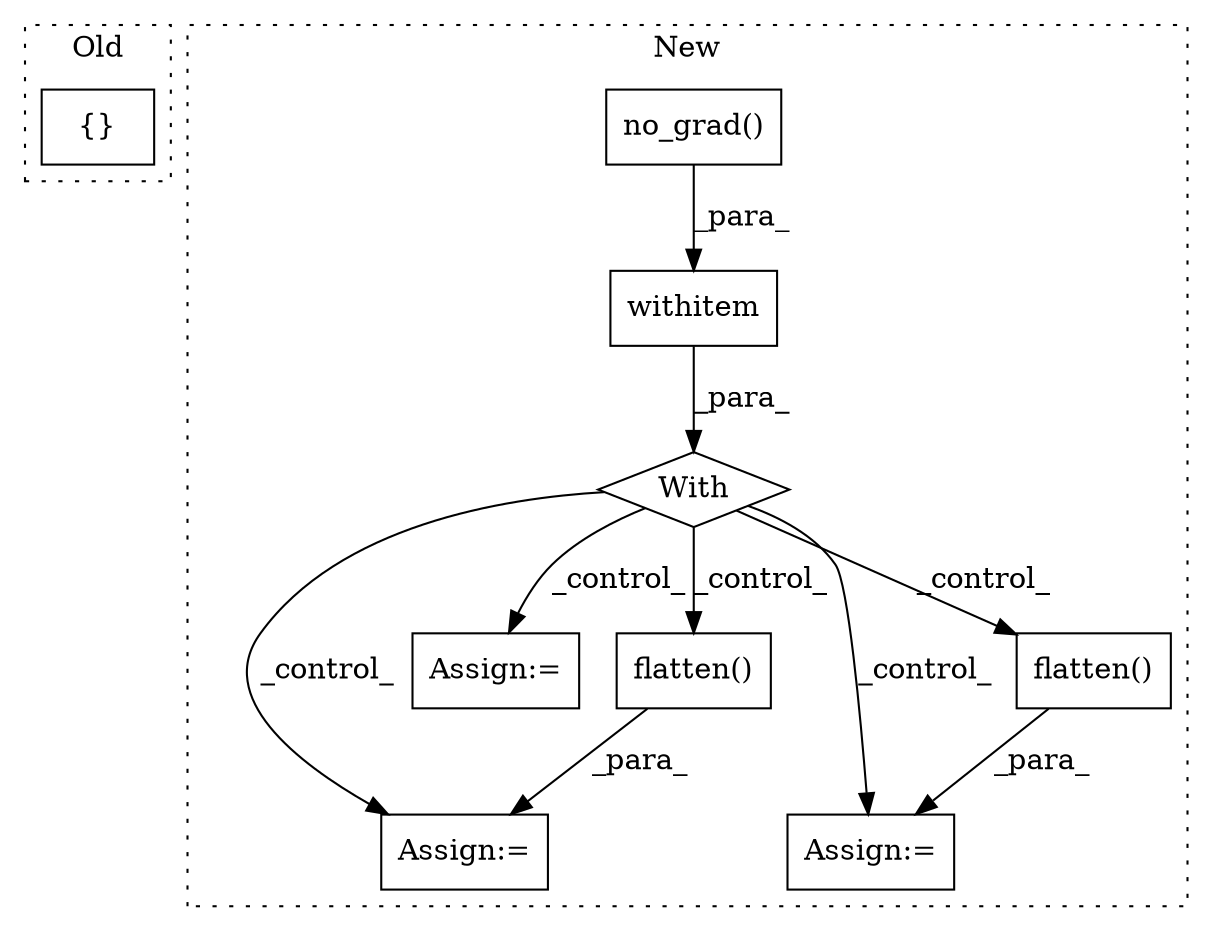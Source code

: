 digraph G {
subgraph cluster0 {
1 [label="{}" a="59" s="14863,15153" l="1,0" shape="box"];
label = "Old";
style="dotted";
}
subgraph cluster1 {
2 [label="no_grad()" a="75" s="18582" l="15" shape="box"];
3 [label="With" a="39" s="18577,18587" l="5,24" shape="diamond"];
4 [label="withitem" a="49" s="18582" l="5" shape="box"];
5 [label="Assign:=" a="68" s="18656" l="3" shape="box"];
6 [label="Assign:=" a="68" s="19016" l="4" shape="box"];
7 [label="flatten()" a="75" s="18681" l="154" shape="box"];
8 [label="Assign:=" a="68" s="19091" l="3" shape="box"];
9 [label="flatten()" a="75" s="19116" l="165" shape="box"];
label = "New";
style="dotted";
}
2 -> 4 [label="_para_"];
3 -> 6 [label="_control_"];
3 -> 8 [label="_control_"];
3 -> 7 [label="_control_"];
3 -> 9 [label="_control_"];
3 -> 5 [label="_control_"];
4 -> 3 [label="_para_"];
7 -> 5 [label="_para_"];
9 -> 8 [label="_para_"];
}